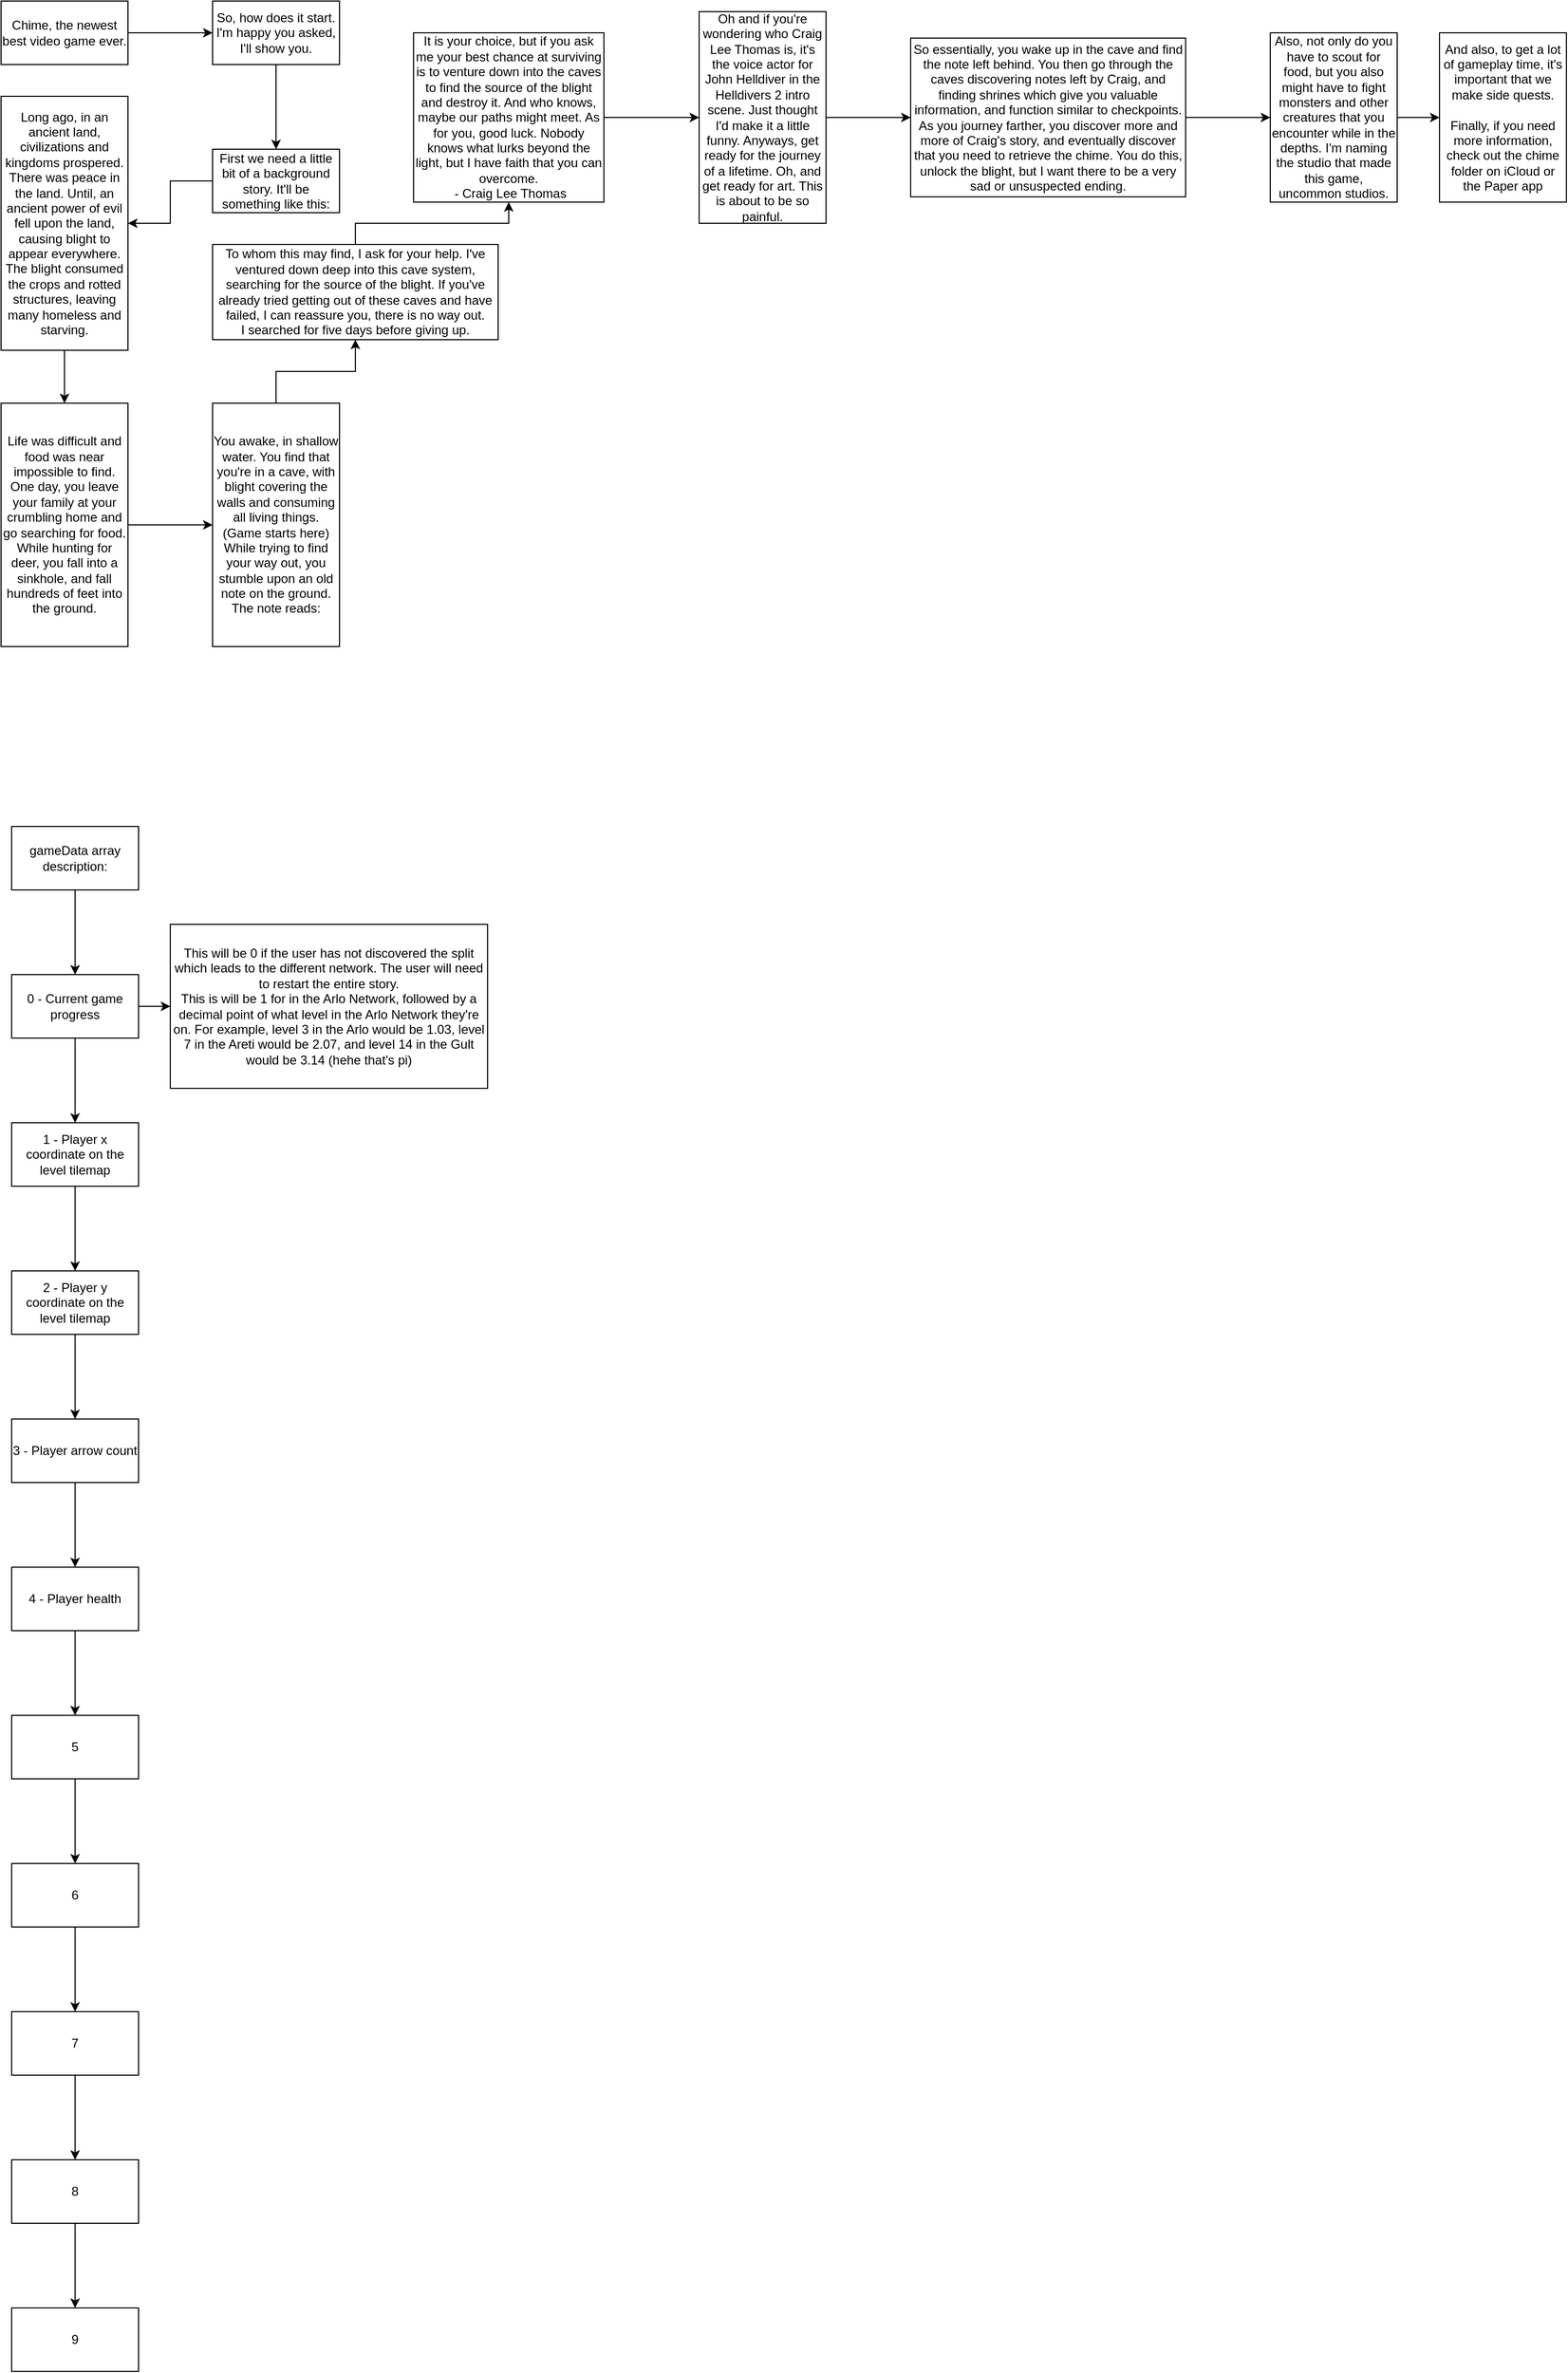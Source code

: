<mxfile version="28.2.8">
  <diagram name="Page-1" id="KiRBWLdKwDQl0hlu07jS">
    <mxGraphModel dx="786" dy="417" grid="1" gridSize="10" guides="1" tooltips="1" connect="1" arrows="1" fold="1" page="1" pageScale="1" pageWidth="3000" pageHeight="3000" math="0" shadow="0">
      <root>
        <mxCell id="0" />
        <mxCell id="1" parent="0" />
        <mxCell id="LeicX2cD45EZayEKqath-3" value="" style="edgeStyle=orthogonalEdgeStyle;rounded=0;orthogonalLoop=1;jettySize=auto;html=1;" parent="1" source="LeicX2cD45EZayEKqath-1" target="LeicX2cD45EZayEKqath-2" edge="1">
          <mxGeometry relative="1" as="geometry" />
        </mxCell>
        <mxCell id="LeicX2cD45EZayEKqath-1" value="Chime, the newest best video game ever." style="rounded=0;whiteSpace=wrap;html=1;" parent="1" vertex="1">
          <mxGeometry x="30" y="20" width="120" height="60" as="geometry" />
        </mxCell>
        <mxCell id="LeicX2cD45EZayEKqath-5" value="" style="edgeStyle=orthogonalEdgeStyle;rounded=0;orthogonalLoop=1;jettySize=auto;html=1;" parent="1" source="LeicX2cD45EZayEKqath-2" target="LeicX2cD45EZayEKqath-4" edge="1">
          <mxGeometry relative="1" as="geometry" />
        </mxCell>
        <mxCell id="LeicX2cD45EZayEKqath-2" value="So, how does it start. I&#39;m happy you asked, I&#39;ll show you." style="whiteSpace=wrap;html=1;rounded=0;" parent="1" vertex="1">
          <mxGeometry x="230" y="20" width="120" height="60" as="geometry" />
        </mxCell>
        <mxCell id="LeicX2cD45EZayEKqath-7" value="" style="edgeStyle=orthogonalEdgeStyle;rounded=0;orthogonalLoop=1;jettySize=auto;html=1;" parent="1" source="LeicX2cD45EZayEKqath-4" target="LeicX2cD45EZayEKqath-6" edge="1">
          <mxGeometry relative="1" as="geometry" />
        </mxCell>
        <mxCell id="LeicX2cD45EZayEKqath-4" value="First we need a little bit of a background story. It&#39;ll be something like this:" style="whiteSpace=wrap;html=1;rounded=0;" parent="1" vertex="1">
          <mxGeometry x="230" y="160" width="120" height="60" as="geometry" />
        </mxCell>
        <mxCell id="LeicX2cD45EZayEKqath-9" value="" style="edgeStyle=orthogonalEdgeStyle;rounded=0;orthogonalLoop=1;jettySize=auto;html=1;" parent="1" source="LeicX2cD45EZayEKqath-6" target="LeicX2cD45EZayEKqath-8" edge="1">
          <mxGeometry relative="1" as="geometry" />
        </mxCell>
        <mxCell id="LeicX2cD45EZayEKqath-6" value="Long ago, in an ancient land, civilizations and kingdoms prospered.&lt;div&gt;There was peace in the land. Until, an ancient power of evil fell upon the land, causing blight to appear everywhere. The blight consumed the crops and rotted structures, leaving many homeless and starving.&lt;/div&gt;" style="whiteSpace=wrap;html=1;rounded=0;" parent="1" vertex="1">
          <mxGeometry x="30" y="110" width="120" height="240" as="geometry" />
        </mxCell>
        <mxCell id="LeicX2cD45EZayEKqath-11" value="" style="edgeStyle=orthogonalEdgeStyle;rounded=0;orthogonalLoop=1;jettySize=auto;html=1;" parent="1" source="LeicX2cD45EZayEKqath-8" target="LeicX2cD45EZayEKqath-10" edge="1">
          <mxGeometry relative="1" as="geometry" />
        </mxCell>
        <mxCell id="LeicX2cD45EZayEKqath-8" value="Life was difficult and food was near impossible to find. One day, you leave your family at your crumbling home and go searching for food.&lt;div&gt;While hunting for deer, you fall into a sinkhole, and fall hundreds of feet into the ground.&lt;/div&gt;" style="whiteSpace=wrap;html=1;rounded=0;" parent="1" vertex="1">
          <mxGeometry x="30" y="400" width="120" height="230" as="geometry" />
        </mxCell>
        <mxCell id="LeicX2cD45EZayEKqath-13" value="" style="edgeStyle=orthogonalEdgeStyle;rounded=0;orthogonalLoop=1;jettySize=auto;html=1;" parent="1" source="LeicX2cD45EZayEKqath-10" target="LeicX2cD45EZayEKqath-12" edge="1">
          <mxGeometry relative="1" as="geometry" />
        </mxCell>
        <mxCell id="LeicX2cD45EZayEKqath-10" value="You awake, in shallow water. You find that you&#39;re in a cave, with blight covering the walls and consuming all living things. (Game starts here) While trying to find your way out, you stumble upon an old note on the ground. The note reads:" style="whiteSpace=wrap;html=1;rounded=0;" parent="1" vertex="1">
          <mxGeometry x="230" y="400" width="120" height="230" as="geometry" />
        </mxCell>
        <mxCell id="LeicX2cD45EZayEKqath-16" value="" style="edgeStyle=orthogonalEdgeStyle;rounded=0;orthogonalLoop=1;jettySize=auto;html=1;" parent="1" source="LeicX2cD45EZayEKqath-12" target="LeicX2cD45EZayEKqath-15" edge="1">
          <mxGeometry relative="1" as="geometry" />
        </mxCell>
        <mxCell id="LeicX2cD45EZayEKqath-12" value="&lt;div&gt;To whom this may find, I ask for your help. I&#39;ve ventured down deep into this cave system, searching for the source of the blight. If you&#39;ve already tried getting out of these caves and have failed, I can reassure you, there is no way out.&lt;/div&gt;&lt;div&gt;I searched for five days before giving up.&lt;/div&gt;" style="whiteSpace=wrap;html=1;rounded=0;" parent="1" vertex="1">
          <mxGeometry x="230" y="250" width="270" height="90" as="geometry" />
        </mxCell>
        <mxCell id="LeicX2cD45EZayEKqath-18" value="" style="edgeStyle=orthogonalEdgeStyle;rounded=0;orthogonalLoop=1;jettySize=auto;html=1;" parent="1" source="LeicX2cD45EZayEKqath-15" target="LeicX2cD45EZayEKqath-17" edge="1">
          <mxGeometry relative="1" as="geometry" />
        </mxCell>
        <mxCell id="LeicX2cD45EZayEKqath-15" value="It is your choice, but if you ask me your best chance at surviving is to venture down into the caves to find the source of the blight and destroy it. And who knows, maybe our paths might meet. As for you, good luck. Nobody knows what lurks beyond the light, but I have faith that you can overcome.&lt;div&gt;&amp;nbsp;- Craig Lee Thomas&lt;/div&gt;" style="whiteSpace=wrap;html=1;rounded=0;" parent="1" vertex="1">
          <mxGeometry x="420" y="50" width="180" height="160" as="geometry" />
        </mxCell>
        <mxCell id="1wYPcUTcYn6zx2gRJm-w-2" value="" style="edgeStyle=orthogonalEdgeStyle;rounded=0;orthogonalLoop=1;jettySize=auto;html=1;" parent="1" source="LeicX2cD45EZayEKqath-17" target="1wYPcUTcYn6zx2gRJm-w-1" edge="1">
          <mxGeometry relative="1" as="geometry" />
        </mxCell>
        <mxCell id="LeicX2cD45EZayEKqath-17" value="Oh and if you&#39;re wondering who Craig Lee Thomas is, it&#39;s the voice actor for John Helldiver in the Helldivers 2 intro scene. Just thought I&#39;d make it a little funny. Anyways, get ready for the journey of a lifetime. Oh, and get ready for art. This is about to be so painful." style="whiteSpace=wrap;html=1;rounded=0;" parent="1" vertex="1">
          <mxGeometry x="690" y="30" width="120" height="200" as="geometry" />
        </mxCell>
        <mxCell id="1wYPcUTcYn6zx2gRJm-w-4" value="" style="edgeStyle=orthogonalEdgeStyle;rounded=0;orthogonalLoop=1;jettySize=auto;html=1;" parent="1" source="1wYPcUTcYn6zx2gRJm-w-1" target="1wYPcUTcYn6zx2gRJm-w-3" edge="1">
          <mxGeometry relative="1" as="geometry" />
        </mxCell>
        <mxCell id="1wYPcUTcYn6zx2gRJm-w-1" value="So essentially, you wake up in the cave and find the note left behind. You then go through the caves discovering notes left by Craig, and finding shrines which give you valuable information, and function similar to checkpoints. As you journey farther, you discover more and more of Craig&#39;s story, and eventually discover that you need to retrieve the chime. You do this, unlock the blight, but I want there to be a very sad or unsuspected ending." style="whiteSpace=wrap;html=1;rounded=0;" parent="1" vertex="1">
          <mxGeometry x="890" y="55" width="260" height="150" as="geometry" />
        </mxCell>
        <mxCell id="fSI3svkAlForpk4qqhjv-2" value="" style="edgeStyle=orthogonalEdgeStyle;rounded=0;orthogonalLoop=1;jettySize=auto;html=1;" parent="1" source="1wYPcUTcYn6zx2gRJm-w-3" target="fSI3svkAlForpk4qqhjv-1" edge="1">
          <mxGeometry relative="1" as="geometry" />
        </mxCell>
        <mxCell id="1wYPcUTcYn6zx2gRJm-w-3" value="Also, not only do you have to scout for food, but you also might have to fight monsters and other creatures that you encounter while in the depths. I&#39;m naming the studio that made this game, uncommon studios." style="whiteSpace=wrap;html=1;rounded=0;" parent="1" vertex="1">
          <mxGeometry x="1230" y="50" width="120" height="160" as="geometry" />
        </mxCell>
        <mxCell id="fSI3svkAlForpk4qqhjv-1" value="And also, to get a lot of gameplay time, it&#39;s important that we make side quests.&lt;div&gt;&lt;br&gt;&lt;/div&gt;&lt;div&gt;Finally, if you need more information, check out the chime folder on iCloud or the Paper app&lt;/div&gt;" style="whiteSpace=wrap;html=1;rounded=0;" parent="1" vertex="1">
          <mxGeometry x="1390" y="50" width="120" height="160" as="geometry" />
        </mxCell>
        <mxCell id="zFAEWnjHONEoKFQ9P5U5-11" value="" style="edgeStyle=orthogonalEdgeStyle;rounded=0;orthogonalLoop=1;jettySize=auto;html=1;" parent="1" source="zFAEWnjHONEoKFQ9P5U5-9" target="zFAEWnjHONEoKFQ9P5U5-10" edge="1">
          <mxGeometry relative="1" as="geometry" />
        </mxCell>
        <mxCell id="zFAEWnjHONEoKFQ9P5U5-9" value="gameData array description:" style="rounded=0;whiteSpace=wrap;html=1;" parent="1" vertex="1">
          <mxGeometry x="40" y="800" width="120" height="60" as="geometry" />
        </mxCell>
        <mxCell id="zFAEWnjHONEoKFQ9P5U5-13" value="" style="edgeStyle=orthogonalEdgeStyle;rounded=0;orthogonalLoop=1;jettySize=auto;html=1;" parent="1" source="zFAEWnjHONEoKFQ9P5U5-10" target="zFAEWnjHONEoKFQ9P5U5-12" edge="1">
          <mxGeometry relative="1" as="geometry" />
        </mxCell>
        <mxCell id="zFAEWnjHONEoKFQ9P5U5-31" value="" style="edgeStyle=orthogonalEdgeStyle;rounded=0;orthogonalLoop=1;jettySize=auto;html=1;" parent="1" source="zFAEWnjHONEoKFQ9P5U5-10" target="zFAEWnjHONEoKFQ9P5U5-30" edge="1">
          <mxGeometry relative="1" as="geometry" />
        </mxCell>
        <mxCell id="zFAEWnjHONEoKFQ9P5U5-10" value="0 - Current game progress" style="whiteSpace=wrap;html=1;rounded=0;" parent="1" vertex="1">
          <mxGeometry x="40" y="940" width="120" height="60" as="geometry" />
        </mxCell>
        <mxCell id="zFAEWnjHONEoKFQ9P5U5-15" value="" style="edgeStyle=orthogonalEdgeStyle;rounded=0;orthogonalLoop=1;jettySize=auto;html=1;" parent="1" source="zFAEWnjHONEoKFQ9P5U5-12" target="zFAEWnjHONEoKFQ9P5U5-14" edge="1">
          <mxGeometry relative="1" as="geometry" />
        </mxCell>
        <mxCell id="zFAEWnjHONEoKFQ9P5U5-12" value="1 - Player x coordinate on the level tilemap" style="whiteSpace=wrap;html=1;rounded=0;" parent="1" vertex="1">
          <mxGeometry x="40" y="1080" width="120" height="60" as="geometry" />
        </mxCell>
        <mxCell id="zFAEWnjHONEoKFQ9P5U5-17" value="" style="edgeStyle=orthogonalEdgeStyle;rounded=0;orthogonalLoop=1;jettySize=auto;html=1;" parent="1" source="zFAEWnjHONEoKFQ9P5U5-14" target="zFAEWnjHONEoKFQ9P5U5-16" edge="1">
          <mxGeometry relative="1" as="geometry" />
        </mxCell>
        <mxCell id="zFAEWnjHONEoKFQ9P5U5-14" value="2 - Player y coordinate on the level tilemap" style="whiteSpace=wrap;html=1;rounded=0;" parent="1" vertex="1">
          <mxGeometry x="40" y="1220" width="120" height="60" as="geometry" />
        </mxCell>
        <mxCell id="zFAEWnjHONEoKFQ9P5U5-19" value="" style="edgeStyle=orthogonalEdgeStyle;rounded=0;orthogonalLoop=1;jettySize=auto;html=1;" parent="1" source="zFAEWnjHONEoKFQ9P5U5-16" target="zFAEWnjHONEoKFQ9P5U5-18" edge="1">
          <mxGeometry relative="1" as="geometry" />
        </mxCell>
        <mxCell id="zFAEWnjHONEoKFQ9P5U5-16" value="3 - Player arrow count" style="whiteSpace=wrap;html=1;rounded=0;" parent="1" vertex="1">
          <mxGeometry x="40" y="1360" width="120" height="60" as="geometry" />
        </mxCell>
        <mxCell id="zFAEWnjHONEoKFQ9P5U5-21" value="" style="edgeStyle=orthogonalEdgeStyle;rounded=0;orthogonalLoop=1;jettySize=auto;html=1;" parent="1" source="zFAEWnjHONEoKFQ9P5U5-18" target="zFAEWnjHONEoKFQ9P5U5-20" edge="1">
          <mxGeometry relative="1" as="geometry" />
        </mxCell>
        <mxCell id="zFAEWnjHONEoKFQ9P5U5-18" value="4 - Player health" style="whiteSpace=wrap;html=1;rounded=0;" parent="1" vertex="1">
          <mxGeometry x="40" y="1500" width="120" height="60" as="geometry" />
        </mxCell>
        <mxCell id="zFAEWnjHONEoKFQ9P5U5-23" value="" style="edgeStyle=orthogonalEdgeStyle;rounded=0;orthogonalLoop=1;jettySize=auto;html=1;" parent="1" source="zFAEWnjHONEoKFQ9P5U5-20" target="zFAEWnjHONEoKFQ9P5U5-22" edge="1">
          <mxGeometry relative="1" as="geometry" />
        </mxCell>
        <mxCell id="zFAEWnjHONEoKFQ9P5U5-20" value="5" style="whiteSpace=wrap;html=1;rounded=0;" parent="1" vertex="1">
          <mxGeometry x="40" y="1640" width="120" height="60" as="geometry" />
        </mxCell>
        <mxCell id="zFAEWnjHONEoKFQ9P5U5-25" value="" style="edgeStyle=orthogonalEdgeStyle;rounded=0;orthogonalLoop=1;jettySize=auto;html=1;" parent="1" source="zFAEWnjHONEoKFQ9P5U5-22" target="zFAEWnjHONEoKFQ9P5U5-24" edge="1">
          <mxGeometry relative="1" as="geometry" />
        </mxCell>
        <mxCell id="zFAEWnjHONEoKFQ9P5U5-22" value="6" style="whiteSpace=wrap;html=1;rounded=0;" parent="1" vertex="1">
          <mxGeometry x="40" y="1780" width="120" height="60" as="geometry" />
        </mxCell>
        <mxCell id="zFAEWnjHONEoKFQ9P5U5-27" value="" style="edgeStyle=orthogonalEdgeStyle;rounded=0;orthogonalLoop=1;jettySize=auto;html=1;" parent="1" source="zFAEWnjHONEoKFQ9P5U5-24" target="zFAEWnjHONEoKFQ9P5U5-26" edge="1">
          <mxGeometry relative="1" as="geometry" />
        </mxCell>
        <mxCell id="zFAEWnjHONEoKFQ9P5U5-24" value="7" style="whiteSpace=wrap;html=1;rounded=0;" parent="1" vertex="1">
          <mxGeometry x="40" y="1920" width="120" height="60" as="geometry" />
        </mxCell>
        <mxCell id="zFAEWnjHONEoKFQ9P5U5-29" value="" style="edgeStyle=orthogonalEdgeStyle;rounded=0;orthogonalLoop=1;jettySize=auto;html=1;" parent="1" source="zFAEWnjHONEoKFQ9P5U5-26" target="zFAEWnjHONEoKFQ9P5U5-28" edge="1">
          <mxGeometry relative="1" as="geometry" />
        </mxCell>
        <mxCell id="zFAEWnjHONEoKFQ9P5U5-26" value="8" style="whiteSpace=wrap;html=1;rounded=0;" parent="1" vertex="1">
          <mxGeometry x="40" y="2060" width="120" height="60" as="geometry" />
        </mxCell>
        <mxCell id="zFAEWnjHONEoKFQ9P5U5-28" value="9" style="whiteSpace=wrap;html=1;rounded=0;" parent="1" vertex="1">
          <mxGeometry x="40" y="2200" width="120" height="60" as="geometry" />
        </mxCell>
        <mxCell id="zFAEWnjHONEoKFQ9P5U5-30" value="This will be 0 if the user has not discovered the split which leads to the different network. The user will need to restart the entire story.&lt;div&gt;This is will be 1 for in the Arlo Network, followed by a decimal point of what level in the Arlo Network they&#39;re on. For example, level 3 in the Arlo would be 1.03, level 7 in the Areti would be 2.07, and level 14 in the Gult would be 3.14 (hehe that&#39;s pi)&lt;/div&gt;" style="whiteSpace=wrap;html=1;rounded=0;" parent="1" vertex="1">
          <mxGeometry x="190" y="892.5" width="300" height="155" as="geometry" />
        </mxCell>
      </root>
    </mxGraphModel>
  </diagram>
</mxfile>
